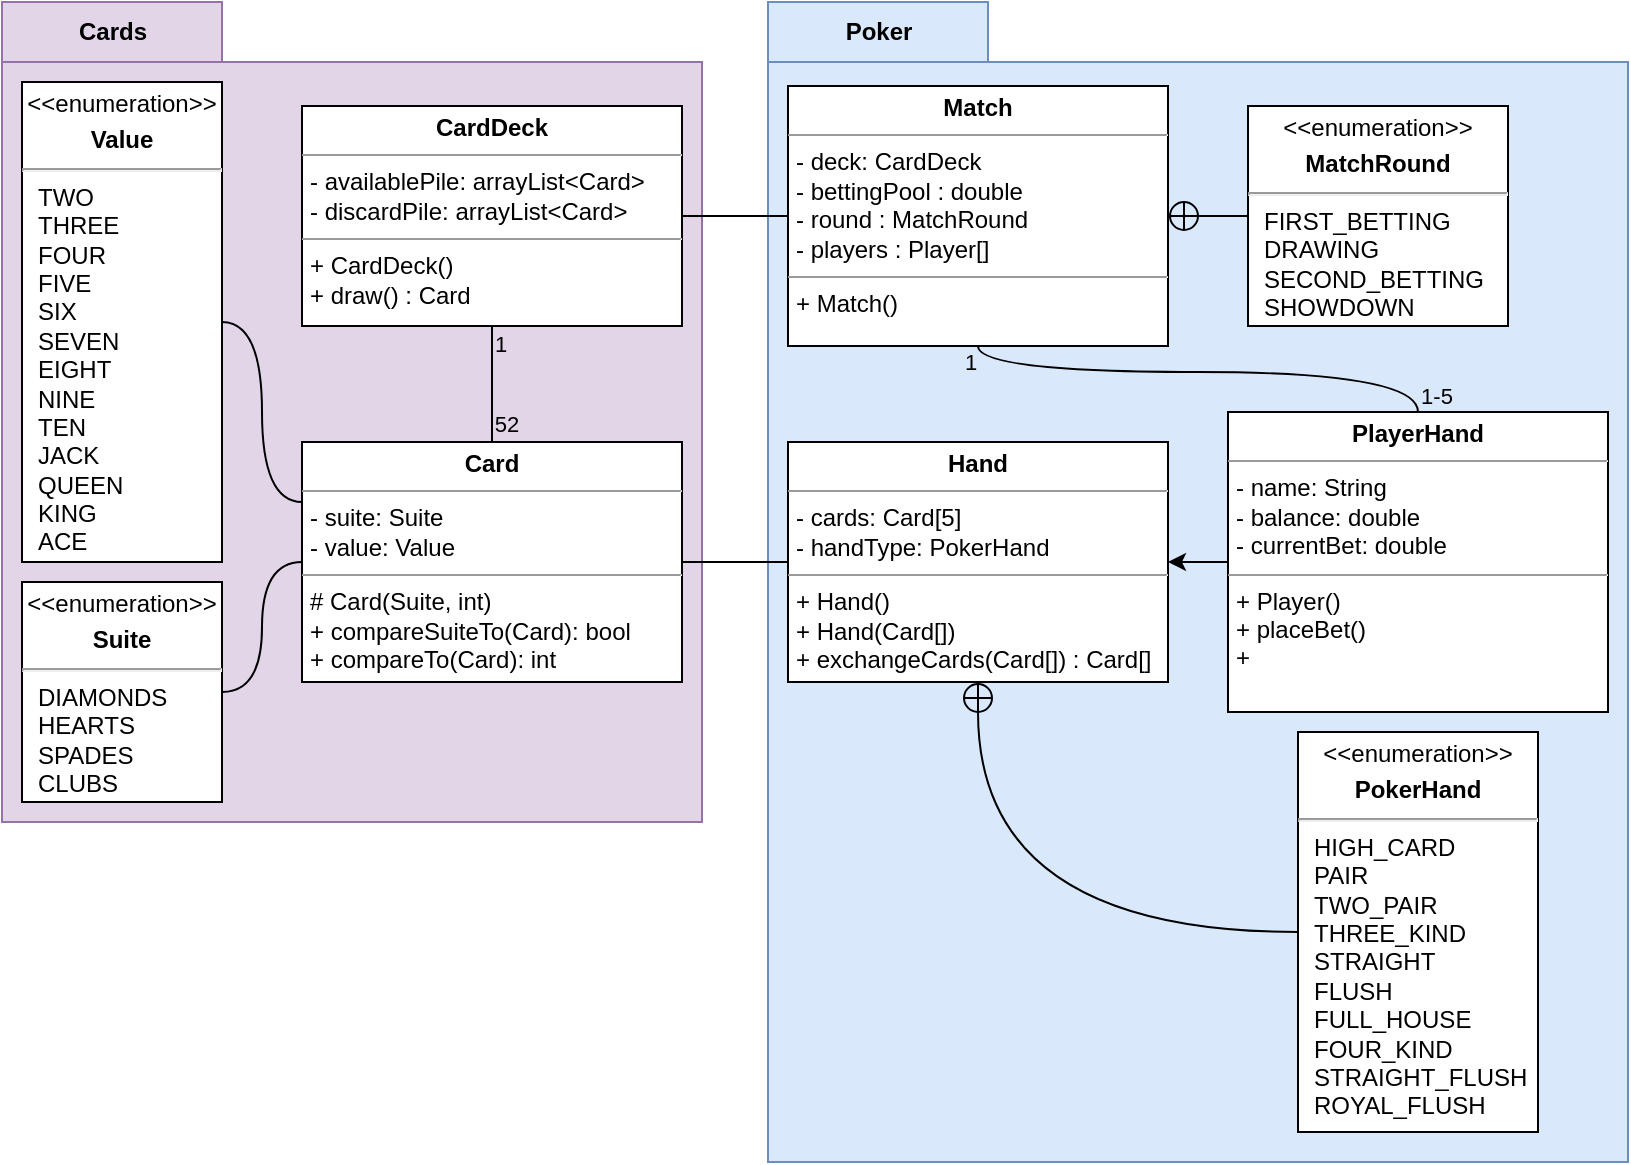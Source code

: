 <mxfile version="17.1.2" type="device"><diagram id="7Fip287qZ_u_T6GT6Q9n" name="Page-1"><mxGraphModel dx="779" dy="418" grid="1" gridSize="10" guides="1" tooltips="1" connect="1" arrows="1" fold="1" page="1" pageScale="1" pageWidth="827" pageHeight="1169" math="0" shadow="0"><root><mxCell id="0"/><mxCell id="1" parent="0"/><mxCell id="LeKfpFKUGaLLjQ_V5XbM-12" value="Poker" style="shape=folder;fontStyle=1;tabWidth=110;tabHeight=30;tabPosition=left;html=1;boundedLbl=1;labelInHeader=1;container=1;collapsible=0;recursiveResize=0;fillColor=#dae8fc;strokeColor=#6c8ebf;" parent="1" vertex="1"><mxGeometry x="390" y="5" width="430" height="580" as="geometry"/></mxCell><mxCell id="LeKfpFKUGaLLjQ_V5XbM-7" value="&lt;p style=&quot;margin: 0px ; margin-top: 4px ; text-align: center&quot;&gt;&lt;b&gt;Hand&lt;/b&gt;&lt;/p&gt;&lt;hr size=&quot;1&quot;&gt;&lt;p style=&quot;margin: 0px ; margin-left: 4px&quot;&gt;- cards: Card[5]&lt;br&gt;- handType: PokerHand&lt;/p&gt;&lt;hr size=&quot;1&quot;&gt;&lt;p style=&quot;margin: 0px ; margin-left: 4px&quot;&gt;+ Hand()&lt;/p&gt;&lt;p style=&quot;margin: 0px ; margin-left: 4px&quot;&gt;+ Hand(Card[])&lt;/p&gt;&lt;p style=&quot;margin: 0px ; margin-left: 4px&quot;&gt;+ exchangeCards(Card[]) : Card[]&lt;/p&gt;" style="verticalAlign=top;align=left;overflow=fill;fontSize=12;fontFamily=Helvetica;html=1;" parent="LeKfpFKUGaLLjQ_V5XbM-12" vertex="1"><mxGeometry x="10" y="220" width="190" height="120" as="geometry"/></mxCell><mxCell id="LeKfpFKUGaLLjQ_V5XbM-11" style="edgeStyle=orthogonalEdgeStyle;rounded=0;orthogonalLoop=1;jettySize=auto;html=1;exitX=0;exitY=0.5;exitDx=0;exitDy=0;entryX=0.5;entryY=1;entryDx=0;entryDy=0;endArrow=circlePlus;endFill=0;curved=1;" parent="LeKfpFKUGaLLjQ_V5XbM-12" source="LeKfpFKUGaLLjQ_V5XbM-9" target="LeKfpFKUGaLLjQ_V5XbM-7" edge="1"><mxGeometry relative="1" as="geometry"/></mxCell><mxCell id="LeKfpFKUGaLLjQ_V5XbM-9" value="&lt;p style=&quot;margin: 4px 0px 0px ; text-align: center&quot;&gt;&amp;lt;&amp;lt;enumeration&amp;gt;&amp;gt;&lt;/p&gt;&lt;p style=&quot;margin: 4px 0px 0px ; text-align: center&quot;&gt;&lt;b&gt;PokerHand&lt;/b&gt;&lt;/p&gt;&lt;hr&gt;&lt;p style=&quot;margin: 0px ; margin-left: 8px&quot;&gt;HIGH_CARD&lt;/p&gt;&lt;p style=&quot;margin: 0px ; margin-left: 8px&quot;&gt;PAIR&lt;/p&gt;&lt;p style=&quot;margin: 0px ; margin-left: 8px&quot;&gt;TWO_PAIR&lt;/p&gt;&lt;p style=&quot;margin: 0px ; margin-left: 8px&quot;&gt;THREE_KIND&lt;/p&gt;&lt;p style=&quot;margin: 0px ; margin-left: 8px&quot;&gt;STRAIGHT&lt;br&gt;&lt;/p&gt;&lt;p style=&quot;margin: 0px 0px 0px 8px&quot;&gt;FLUSH&lt;/p&gt;&lt;p style=&quot;margin: 0px ; margin-left: 8px&quot;&gt;FULL_HOUSE&lt;/p&gt;&lt;p style=&quot;margin: 0px ; margin-left: 8px&quot;&gt;FOUR_KIND&lt;/p&gt;&lt;p style=&quot;margin: 0px ; margin-left: 8px&quot;&gt;STRAIGHT_FLUSH&lt;/p&gt;&lt;p style=&quot;margin: 0px ; margin-left: 8px&quot;&gt;ROYAL_FLUSH&lt;/p&gt;" style="verticalAlign=top;align=left;overflow=fill;fontSize=12;fontFamily=Helvetica;html=1;" parent="LeKfpFKUGaLLjQ_V5XbM-12" vertex="1"><mxGeometry x="265" y="365" width="120" height="200" as="geometry"/></mxCell><mxCell id="LeKfpFKUGaLLjQ_V5XbM-15" style="edgeStyle=orthogonalEdgeStyle;rounded=0;orthogonalLoop=1;jettySize=auto;html=1;entryX=1;entryY=0.5;entryDx=0;entryDy=0;endArrow=classic;endFill=1;" parent="LeKfpFKUGaLLjQ_V5XbM-12" source="LeKfpFKUGaLLjQ_V5XbM-14" target="LeKfpFKUGaLLjQ_V5XbM-7" edge="1"><mxGeometry relative="1" as="geometry"/></mxCell><mxCell id="LeKfpFKUGaLLjQ_V5XbM-14" value="&lt;p style=&quot;margin: 0px ; margin-top: 4px ; text-align: center&quot;&gt;&lt;b&gt;PlayerHand&lt;/b&gt;&lt;/p&gt;&lt;hr size=&quot;1&quot;&gt;&lt;p style=&quot;margin: 0px ; margin-left: 4px&quot;&gt;- name: String&lt;/p&gt;&lt;p style=&quot;margin: 0px ; margin-left: 4px&quot;&gt;- balance: double&lt;/p&gt;&lt;p style=&quot;margin: 0px ; margin-left: 4px&quot;&gt;- currentBet: double&lt;/p&gt;&lt;hr size=&quot;1&quot;&gt;&lt;p style=&quot;margin: 0px ; margin-left: 4px&quot;&gt;+ Player()&lt;/p&gt;&lt;p style=&quot;margin: 0px ; margin-left: 4px&quot;&gt;+ placeBet()&lt;/p&gt;&lt;p style=&quot;margin: 0px ; margin-left: 4px&quot;&gt;+&amp;nbsp;&lt;/p&gt;" style="verticalAlign=top;align=left;overflow=fill;fontSize=12;fontFamily=Helvetica;html=1;" parent="LeKfpFKUGaLLjQ_V5XbM-12" vertex="1"><mxGeometry x="230" y="205" width="190" height="150" as="geometry"/></mxCell><mxCell id="LeKfpFKUGaLLjQ_V5XbM-24" style="edgeStyle=orthogonalEdgeStyle;orthogonalLoop=1;jettySize=auto;html=1;entryX=0.5;entryY=0;entryDx=0;entryDy=0;endArrow=none;endFill=0;exitX=0.5;exitY=1;exitDx=0;exitDy=0;curved=1;" parent="LeKfpFKUGaLLjQ_V5XbM-12" source="LeKfpFKUGaLLjQ_V5XbM-18" target="LeKfpFKUGaLLjQ_V5XbM-14" edge="1"><mxGeometry relative="1" as="geometry"><Array as="points"><mxPoint x="105" y="185"/><mxPoint x="325" y="185"/></Array></mxGeometry></mxCell><mxCell id="QRidAAmnP4HkKNtXwdvn-3" value="1" style="edgeLabel;html=1;align=center;verticalAlign=middle;resizable=0;points=[];labelBackgroundColor=none;" vertex="1" connectable="0" parent="LeKfpFKUGaLLjQ_V5XbM-24"><mxGeometry x="-0.746" y="4" relative="1" as="geometry"><mxPoint x="-23" y="-1" as="offset"/></mxGeometry></mxCell><mxCell id="QRidAAmnP4HkKNtXwdvn-4" value="1-5" style="edgeLabel;html=1;align=center;verticalAlign=middle;resizable=0;points=[];labelBackgroundColor=none;" vertex="1" connectable="0" parent="LeKfpFKUGaLLjQ_V5XbM-24"><mxGeometry x="0.683" y="-6" relative="1" as="geometry"><mxPoint x="29" y="6" as="offset"/></mxGeometry></mxCell><mxCell id="LeKfpFKUGaLLjQ_V5XbM-18" value="&lt;p style=&quot;margin: 0px ; margin-top: 4px ; text-align: center&quot;&gt;&lt;b&gt;Match&lt;/b&gt;&lt;/p&gt;&lt;hr size=&quot;1&quot;&gt;&lt;p style=&quot;margin: 0px ; margin-left: 4px&quot;&gt;- deck: CardDeck&lt;br&gt;&lt;/p&gt;&lt;p style=&quot;margin: 0px ; margin-left: 4px&quot;&gt;- bettingPool : double&lt;/p&gt;&lt;p style=&quot;margin: 0px ; margin-left: 4px&quot;&gt;- round : MatchRound&lt;/p&gt;&lt;p style=&quot;margin: 0px ; margin-left: 4px&quot;&gt;- players : Player[]&lt;/p&gt;&lt;hr size=&quot;1&quot;&gt;&lt;p style=&quot;margin: 0px ; margin-left: 4px&quot;&gt;+ Match()&lt;/p&gt;" style="verticalAlign=top;align=left;overflow=fill;fontSize=12;fontFamily=Helvetica;html=1;" parent="LeKfpFKUGaLLjQ_V5XbM-12" vertex="1"><mxGeometry x="10" y="42" width="190" height="130" as="geometry"/></mxCell><mxCell id="LeKfpFKUGaLLjQ_V5XbM-20" style="edgeStyle=orthogonalEdgeStyle;rounded=0;orthogonalLoop=1;jettySize=auto;html=1;entryX=1;entryY=0.5;entryDx=0;entryDy=0;endArrow=circlePlus;endFill=0;" parent="LeKfpFKUGaLLjQ_V5XbM-12" source="LeKfpFKUGaLLjQ_V5XbM-19" target="LeKfpFKUGaLLjQ_V5XbM-18" edge="1"><mxGeometry relative="1" as="geometry"/></mxCell><mxCell id="LeKfpFKUGaLLjQ_V5XbM-19" value="&lt;p style=&quot;margin: 4px 0px 0px ; text-align: center&quot;&gt;&amp;lt;&amp;lt;enumeration&amp;gt;&amp;gt;&lt;/p&gt;&lt;p style=&quot;margin: 4px 0px 0px ; text-align: center&quot;&gt;&lt;b&gt;MatchRound&lt;/b&gt;&lt;/p&gt;&lt;hr&gt;&lt;p style=&quot;margin: 0px ; margin-left: 8px&quot;&gt;FIRST_BETTING&lt;br&gt;&lt;/p&gt;&lt;p style=&quot;margin: 0px ; margin-left: 8px&quot;&gt;DRAWING&lt;/p&gt;&lt;p style=&quot;margin: 0px ; margin-left: 8px&quot;&gt;SECOND_BETTING&lt;/p&gt;&lt;p style=&quot;margin: 0px ; margin-left: 8px&quot;&gt;SHOWDOWN&lt;/p&gt;" style="verticalAlign=top;align=left;overflow=fill;fontSize=12;fontFamily=Helvetica;html=1;" parent="LeKfpFKUGaLLjQ_V5XbM-12" vertex="1"><mxGeometry x="240" y="52" width="130" height="110" as="geometry"/></mxCell><mxCell id="LeKfpFKUGaLLjQ_V5XbM-22" value="Cards" style="shape=folder;fontStyle=1;tabWidth=110;tabHeight=30;tabPosition=left;html=1;boundedLbl=1;labelInHeader=1;container=1;collapsible=0;recursiveResize=0;fillColor=#e1d5e7;strokeColor=#9673a6;" parent="1" vertex="1"><mxGeometry x="7" y="5" width="350" height="410" as="geometry"/></mxCell><mxCell id="LeKfpFKUGaLLjQ_V5XbM-5" value="&lt;p style=&quot;margin: 0px ; margin-top: 4px ; text-align: center&quot;&gt;&lt;b&gt;CardDeck&lt;/b&gt;&lt;/p&gt;&lt;hr size=&quot;1&quot;&gt;&lt;p style=&quot;margin: 0px ; margin-left: 4px&quot;&gt;&lt;span&gt;- availablePile: arrayList&amp;lt;Card&amp;gt;&lt;/span&gt;&lt;br&gt;&lt;/p&gt;&lt;p style=&quot;margin: 0px ; margin-left: 4px&quot;&gt;- discardPile: arrayList&amp;lt;Card&amp;gt;&lt;span&gt;&lt;br&gt;&lt;/span&gt;&lt;/p&gt;&lt;hr size=&quot;1&quot;&gt;&lt;p style=&quot;margin: 0px ; margin-left: 4px&quot;&gt;+ CardDeck()&lt;/p&gt;&lt;p style=&quot;margin: 0px ; margin-left: 4px&quot;&gt;+ draw() : Card&lt;/p&gt;" style="verticalAlign=top;align=left;overflow=fill;fontSize=12;fontFamily=Helvetica;html=1;" parent="LeKfpFKUGaLLjQ_V5XbM-22" vertex="1"><mxGeometry x="150" y="52" width="190" height="110" as="geometry"/></mxCell><mxCell id="LeKfpFKUGaLLjQ_V5XbM-1" value="&lt;p style=&quot;margin: 0px ; margin-top: 4px ; text-align: center&quot;&gt;&lt;b&gt;Card&lt;/b&gt;&lt;/p&gt;&lt;hr size=&quot;1&quot;&gt;&lt;p style=&quot;margin: 0px ; margin-left: 4px&quot;&gt;- suite: Suite&lt;br&gt;- value: Value&lt;/p&gt;&lt;hr size=&quot;1&quot;&gt;&lt;p style=&quot;margin: 0px ; margin-left: 4px&quot;&gt;# Card(Suite, int)&lt;/p&gt;&lt;p style=&quot;margin: 0px ; margin-left: 4px&quot;&gt;+ compareSuiteTo(Card): bool&lt;br&gt;+ compareTo(Card): int&lt;/p&gt;" style="verticalAlign=top;align=left;overflow=fill;fontSize=12;fontFamily=Helvetica;html=1;" parent="LeKfpFKUGaLLjQ_V5XbM-22" vertex="1"><mxGeometry x="150" y="220" width="190" height="120" as="geometry"/></mxCell><mxCell id="LeKfpFKUGaLLjQ_V5XbM-3" value="&lt;p style=&quot;margin: 4px 0px 0px ; text-align: center&quot;&gt;&amp;lt;&amp;lt;enumeration&amp;gt;&amp;gt;&lt;/p&gt;&lt;p style=&quot;margin: 4px 0px 0px ; text-align: center&quot;&gt;&lt;b&gt;Value&lt;/b&gt;&lt;/p&gt;&lt;hr&gt;&lt;p style=&quot;margin: 0px ; margin-left: 8px&quot;&gt;TWO&lt;/p&gt;&lt;p style=&quot;margin: 0px ; margin-left: 8px&quot;&gt;THREE&lt;/p&gt;&lt;p style=&quot;margin: 0px ; margin-left: 8px&quot;&gt;FOUR&lt;/p&gt;&lt;p style=&quot;margin: 0px ; margin-left: 8px&quot;&gt;FIVE&lt;/p&gt;&lt;p style=&quot;margin: 0px ; margin-left: 8px&quot;&gt;SIX&lt;/p&gt;&lt;p style=&quot;margin: 0px ; margin-left: 8px&quot;&gt;SEVEN&lt;/p&gt;&lt;p style=&quot;margin: 0px ; margin-left: 8px&quot;&gt;EIGHT&lt;/p&gt;&lt;p style=&quot;margin: 0px ; margin-left: 8px&quot;&gt;NINE&lt;/p&gt;&lt;p style=&quot;margin: 0px ; margin-left: 8px&quot;&gt;TEN&lt;/p&gt;&lt;p style=&quot;margin: 0px ; margin-left: 8px&quot;&gt;JACK&lt;/p&gt;&lt;p style=&quot;margin: 0px ; margin-left: 8px&quot;&gt;QUEEN&lt;/p&gt;&lt;p style=&quot;margin: 0px ; margin-left: 8px&quot;&gt;KING&lt;/p&gt;&lt;p style=&quot;margin: 0px ; margin-left: 8px&quot;&gt;ACE&lt;/p&gt;" style="verticalAlign=top;align=left;overflow=fill;fontSize=12;fontFamily=Helvetica;html=1;" parent="LeKfpFKUGaLLjQ_V5XbM-22" vertex="1"><mxGeometry x="10" y="40" width="100" height="240" as="geometry"/></mxCell><mxCell id="LeKfpFKUGaLLjQ_V5XbM-6" style="edgeStyle=orthogonalEdgeStyle;rounded=0;orthogonalLoop=1;jettySize=auto;html=1;exitX=0.5;exitY=0;exitDx=0;exitDy=0;entryX=0.5;entryY=1;entryDx=0;entryDy=0;endArrow=none;endFill=0;sketch=0;shadow=0;" parent="LeKfpFKUGaLLjQ_V5XbM-22" source="LeKfpFKUGaLLjQ_V5XbM-1" target="LeKfpFKUGaLLjQ_V5XbM-5" edge="1"><mxGeometry relative="1" as="geometry"/></mxCell><mxCell id="QRidAAmnP4HkKNtXwdvn-1" value="1" style="edgeLabel;html=1;align=center;verticalAlign=middle;resizable=0;points=[];labelBackgroundColor=none;" vertex="1" connectable="0" parent="LeKfpFKUGaLLjQ_V5XbM-6"><mxGeometry x="0.696" relative="1" as="geometry"><mxPoint x="4" as="offset"/></mxGeometry></mxCell><mxCell id="QRidAAmnP4HkKNtXwdvn-2" value="52" style="edgeLabel;html=1;align=center;verticalAlign=middle;resizable=0;points=[];labelBackgroundColor=none;" vertex="1" connectable="0" parent="LeKfpFKUGaLLjQ_V5XbM-6"><mxGeometry x="-0.429" relative="1" as="geometry"><mxPoint x="7" y="7" as="offset"/></mxGeometry></mxCell><mxCell id="LeKfpFKUGaLLjQ_V5XbM-4" style="edgeStyle=orthogonalEdgeStyle;orthogonalLoop=1;jettySize=auto;html=1;exitX=1;exitY=0.5;exitDx=0;exitDy=0;entryX=0;entryY=0.25;entryDx=0;entryDy=0;endArrow=none;endFill=0;strokeColor=default;curved=1;" parent="LeKfpFKUGaLLjQ_V5XbM-22" source="LeKfpFKUGaLLjQ_V5XbM-3" target="LeKfpFKUGaLLjQ_V5XbM-1" edge="1"><mxGeometry relative="1" as="geometry"/></mxCell><mxCell id="LeKfpFKUGaLLjQ_V5XbM-16" value="&lt;p style=&quot;margin: 4px 0px 0px ; text-align: center&quot;&gt;&amp;lt;&amp;lt;enumeration&amp;gt;&amp;gt;&lt;/p&gt;&lt;p style=&quot;margin: 4px 0px 0px ; text-align: center&quot;&gt;&lt;b&gt;Suite&lt;/b&gt;&lt;/p&gt;&lt;hr&gt;&lt;p style=&quot;margin: 0px ; margin-left: 8px&quot;&gt;DIAMONDS&lt;/p&gt;&lt;p style=&quot;margin: 0px ; margin-left: 8px&quot;&gt;HEARTS&lt;/p&gt;&lt;p style=&quot;margin: 0px ; margin-left: 8px&quot;&gt;SPADES&lt;/p&gt;&lt;p style=&quot;margin: 0px ; margin-left: 8px&quot;&gt;CLUBS&lt;/p&gt;" style="verticalAlign=top;align=left;overflow=fill;fontSize=12;fontFamily=Helvetica;html=1;" parent="LeKfpFKUGaLLjQ_V5XbM-22" vertex="1"><mxGeometry x="10" y="290" width="100" height="110" as="geometry"/></mxCell><mxCell id="LeKfpFKUGaLLjQ_V5XbM-17" style="edgeStyle=orthogonalEdgeStyle;orthogonalLoop=1;jettySize=auto;html=1;entryX=0;entryY=0.5;entryDx=0;entryDy=0;endArrow=none;endFill=0;curved=1;" parent="LeKfpFKUGaLLjQ_V5XbM-22" source="LeKfpFKUGaLLjQ_V5XbM-16" target="LeKfpFKUGaLLjQ_V5XbM-1" edge="1"><mxGeometry relative="1" as="geometry"/></mxCell><mxCell id="LeKfpFKUGaLLjQ_V5XbM-21" style="edgeStyle=orthogonalEdgeStyle;rounded=0;orthogonalLoop=1;jettySize=auto;html=1;exitX=1;exitY=0.5;exitDx=0;exitDy=0;entryX=0;entryY=0.5;entryDx=0;entryDy=0;endArrow=none;endFill=0;" parent="1" source="LeKfpFKUGaLLjQ_V5XbM-5" target="LeKfpFKUGaLLjQ_V5XbM-18" edge="1"><mxGeometry relative="1" as="geometry"/></mxCell><mxCell id="LeKfpFKUGaLLjQ_V5XbM-10" style="edgeStyle=orthogonalEdgeStyle;rounded=0;orthogonalLoop=1;jettySize=auto;html=1;entryX=0;entryY=0.5;entryDx=0;entryDy=0;endArrow=none;endFill=0;" parent="1" source="LeKfpFKUGaLLjQ_V5XbM-1" target="LeKfpFKUGaLLjQ_V5XbM-7" edge="1"><mxGeometry relative="1" as="geometry"/></mxCell></root></mxGraphModel></diagram></mxfile>